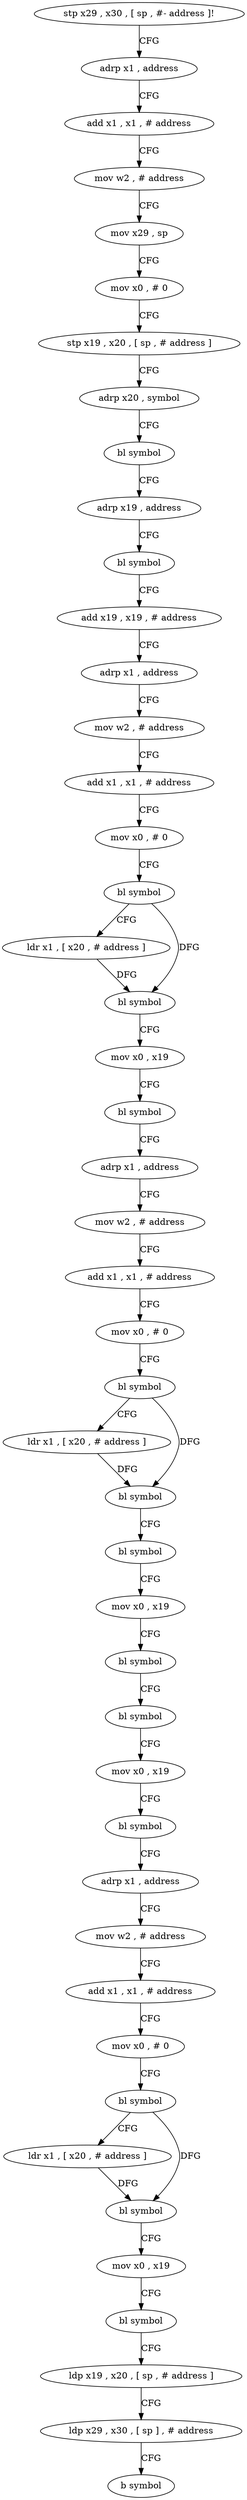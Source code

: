 digraph "func" {
"4216504" [label = "stp x29 , x30 , [ sp , #- address ]!" ]
"4216508" [label = "adrp x1 , address" ]
"4216512" [label = "add x1 , x1 , # address" ]
"4216516" [label = "mov w2 , # address" ]
"4216520" [label = "mov x29 , sp" ]
"4216524" [label = "mov x0 , # 0" ]
"4216528" [label = "stp x19 , x20 , [ sp , # address ]" ]
"4216532" [label = "adrp x20 , symbol" ]
"4216536" [label = "bl symbol" ]
"4216540" [label = "adrp x19 , address" ]
"4216544" [label = "bl symbol" ]
"4216548" [label = "add x19 , x19 , # address" ]
"4216552" [label = "adrp x1 , address" ]
"4216556" [label = "mov w2 , # address" ]
"4216560" [label = "add x1 , x1 , # address" ]
"4216564" [label = "mov x0 , # 0" ]
"4216568" [label = "bl symbol" ]
"4216572" [label = "ldr x1 , [ x20 , # address ]" ]
"4216576" [label = "bl symbol" ]
"4216580" [label = "mov x0 , x19" ]
"4216584" [label = "bl symbol" ]
"4216588" [label = "adrp x1 , address" ]
"4216592" [label = "mov w2 , # address" ]
"4216596" [label = "add x1 , x1 , # address" ]
"4216600" [label = "mov x0 , # 0" ]
"4216604" [label = "bl symbol" ]
"4216608" [label = "ldr x1 , [ x20 , # address ]" ]
"4216612" [label = "bl symbol" ]
"4216616" [label = "bl symbol" ]
"4216620" [label = "mov x0 , x19" ]
"4216624" [label = "bl symbol" ]
"4216628" [label = "bl symbol" ]
"4216632" [label = "mov x0 , x19" ]
"4216636" [label = "bl symbol" ]
"4216640" [label = "adrp x1 , address" ]
"4216644" [label = "mov w2 , # address" ]
"4216648" [label = "add x1 , x1 , # address" ]
"4216652" [label = "mov x0 , # 0" ]
"4216656" [label = "bl symbol" ]
"4216660" [label = "ldr x1 , [ x20 , # address ]" ]
"4216664" [label = "bl symbol" ]
"4216668" [label = "mov x0 , x19" ]
"4216672" [label = "bl symbol" ]
"4216676" [label = "ldp x19 , x20 , [ sp , # address ]" ]
"4216680" [label = "ldp x29 , x30 , [ sp ] , # address" ]
"4216684" [label = "b symbol" ]
"4216504" -> "4216508" [ label = "CFG" ]
"4216508" -> "4216512" [ label = "CFG" ]
"4216512" -> "4216516" [ label = "CFG" ]
"4216516" -> "4216520" [ label = "CFG" ]
"4216520" -> "4216524" [ label = "CFG" ]
"4216524" -> "4216528" [ label = "CFG" ]
"4216528" -> "4216532" [ label = "CFG" ]
"4216532" -> "4216536" [ label = "CFG" ]
"4216536" -> "4216540" [ label = "CFG" ]
"4216540" -> "4216544" [ label = "CFG" ]
"4216544" -> "4216548" [ label = "CFG" ]
"4216548" -> "4216552" [ label = "CFG" ]
"4216552" -> "4216556" [ label = "CFG" ]
"4216556" -> "4216560" [ label = "CFG" ]
"4216560" -> "4216564" [ label = "CFG" ]
"4216564" -> "4216568" [ label = "CFG" ]
"4216568" -> "4216572" [ label = "CFG" ]
"4216568" -> "4216576" [ label = "DFG" ]
"4216572" -> "4216576" [ label = "DFG" ]
"4216576" -> "4216580" [ label = "CFG" ]
"4216580" -> "4216584" [ label = "CFG" ]
"4216584" -> "4216588" [ label = "CFG" ]
"4216588" -> "4216592" [ label = "CFG" ]
"4216592" -> "4216596" [ label = "CFG" ]
"4216596" -> "4216600" [ label = "CFG" ]
"4216600" -> "4216604" [ label = "CFG" ]
"4216604" -> "4216608" [ label = "CFG" ]
"4216604" -> "4216612" [ label = "DFG" ]
"4216608" -> "4216612" [ label = "DFG" ]
"4216612" -> "4216616" [ label = "CFG" ]
"4216616" -> "4216620" [ label = "CFG" ]
"4216620" -> "4216624" [ label = "CFG" ]
"4216624" -> "4216628" [ label = "CFG" ]
"4216628" -> "4216632" [ label = "CFG" ]
"4216632" -> "4216636" [ label = "CFG" ]
"4216636" -> "4216640" [ label = "CFG" ]
"4216640" -> "4216644" [ label = "CFG" ]
"4216644" -> "4216648" [ label = "CFG" ]
"4216648" -> "4216652" [ label = "CFG" ]
"4216652" -> "4216656" [ label = "CFG" ]
"4216656" -> "4216660" [ label = "CFG" ]
"4216656" -> "4216664" [ label = "DFG" ]
"4216660" -> "4216664" [ label = "DFG" ]
"4216664" -> "4216668" [ label = "CFG" ]
"4216668" -> "4216672" [ label = "CFG" ]
"4216672" -> "4216676" [ label = "CFG" ]
"4216676" -> "4216680" [ label = "CFG" ]
"4216680" -> "4216684" [ label = "CFG" ]
}
